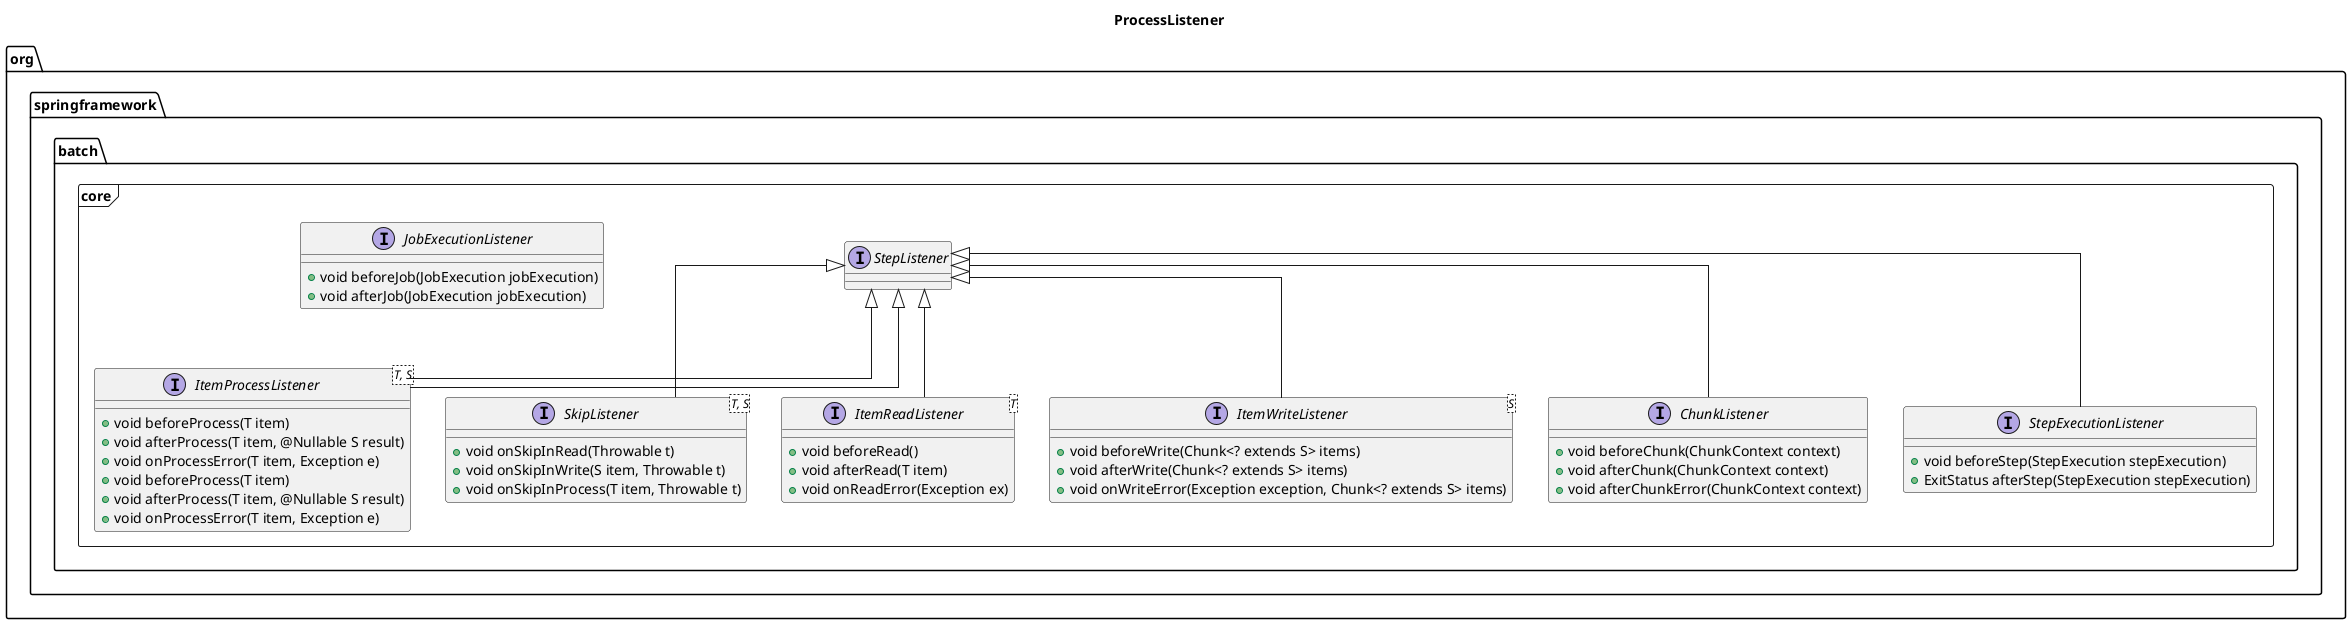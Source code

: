 @startuml


skinparam linetype polyline
skinparam linetype ortho

title: ProcessListener

package org.springframework.batch.core <<Frame>> {
    interface StepListener {}
    interface ItemProcessListener<T, S> extends StepListener {
        + void beforeProcess(T item)
        + void afterProcess(T item, @Nullable S result)
        + void onProcessError(T item, Exception e)
    }
    interface SkipListener<T, S> extends StepListener {
        + void onSkipInRead(Throwable t)
        + void onSkipInWrite(S item, Throwable t)
        + void onSkipInProcess(T item, Throwable t) 
    }
    interface JobExecutionListener {
        + void beforeJob(JobExecution jobExecution)
        + void afterJob(JobExecution jobExecution)
    }
    interface ItemReadListener<T> extends StepListener {
        + void beforeRead()
        + void afterRead(T item)
        + void onReadError(Exception ex)
    }
    interface ItemWriteListener<S> extends StepListener {
        + void beforeWrite(Chunk<? extends S> items)
        + void afterWrite(Chunk<? extends S> items)
        + void onWriteError(Exception exception, Chunk<? extends S> items)
    }
    interface ItemProcessListener<T, S> extends StepListener {
        + void beforeProcess(T item)
        + void afterProcess(T item, @Nullable S result)
        + void onProcessError(T item, Exception e)
    }
    interface ChunkListener extends StepListener {
        + void beforeChunk(ChunkContext context)
        + void afterChunk(ChunkContext context)
        + void afterChunkError(ChunkContext context) 
    }
    interface StepExecutionListener extends StepListener {
        + void beforeStep(StepExecution stepExecution)
        + ExitStatus afterStep(StepExecution stepExecution)
    }
}

@enduml